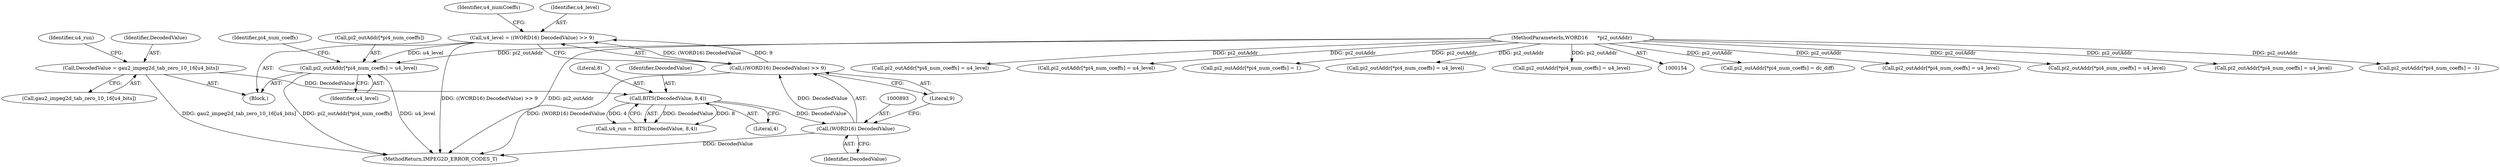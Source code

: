 digraph "0_Android_227c1f829127405e21dab1664393050c652ef71e@array" {
"1000919" [label="(Call,pi2_outAddr[*pi4_num_coeffs] = u4_level)"];
"1000889" [label="(Call,u4_level = ((WORD16) DecodedValue) >> 9)"];
"1000891" [label="(Call,((WORD16) DecodedValue) >> 9)"];
"1000892" [label="(Call,(WORD16) DecodedValue)"];
"1000885" [label="(Call,BITS(DecodedValue, 8,4))"];
"1000878" [label="(Call,DecodedValue = gau2_impeg2d_tab_zero_10_16[u4_bits])"];
"1000156" [label="(MethodParameterIn,WORD16      *pi2_outAddr)"];
"1000305" [label="(Call,pi2_outAddr[*pi4_num_coeffs] = dc_diff)"];
"1000592" [label="(Call,pi2_outAddr[*pi4_num_coeffs] = u4_level)"];
"1000482" [label="(Call,pi2_outAddr[*pi4_num_coeffs] = u4_level)"];
"1000892" [label="(Call,(WORD16) DecodedValue)"];
"1000919" [label="(Call,pi2_outAddr[*pi4_num_coeffs] = u4_level)"];
"1000156" [label="(MethodParameterIn,WORD16      *pi2_outAddr)"];
"1001048" [label="(Call,pi2_outAddr[*pi4_num_coeffs] = u4_level)"];
"1000349" [label="(Call,pi2_outAddr[*pi4_num_coeffs] = -1)"];
"1000978" [label="(Call,pi2_outAddr[*pi4_num_coeffs] = u4_level)"];
"1000920" [label="(Call,pi2_outAddr[*pi4_num_coeffs])"];
"1000651" [label="(Call,pi2_outAddr[*pi4_num_coeffs] = u4_level)"];
"1000854" [label="(Block,)"];
"1000894" [label="(Identifier,DecodedValue)"];
"1000897" [label="(Identifier,u4_numCoeffs)"];
"1000883" [label="(Call,u4_run = BITS(DecodedValue, 8,4))"];
"1000891" [label="(Call,((WORD16) DecodedValue) >> 9)"];
"1000927" [label="(Identifier,pi4_num_coeffs)"];
"1000358" [label="(Call,pi2_outAddr[*pi4_num_coeffs] = 1)"];
"1000884" [label="(Identifier,u4_run)"];
"1000879" [label="(Identifier,DecodedValue)"];
"1001092" [label="(MethodReturn,IMPEG2D_ERROR_CODES_T)"];
"1000880" [label="(Call,gau2_impeg2d_tab_zero_10_16[u4_bits])"];
"1000721" [label="(Call,pi2_outAddr[*pi4_num_coeffs] = u4_level)"];
"1000889" [label="(Call,u4_level = ((WORD16) DecodedValue) >> 9)"];
"1000888" [label="(Literal,4)"];
"1000878" [label="(Call,DecodedValue = gau2_impeg2d_tab_zero_10_16[u4_bits])"];
"1000895" [label="(Literal,9)"];
"1000924" [label="(Identifier,u4_level)"];
"1000890" [label="(Identifier,u4_level)"];
"1000887" [label="(Literal,8)"];
"1000822" [label="(Call,pi2_outAddr[*pi4_num_coeffs] = u4_level)"];
"1000886" [label="(Identifier,DecodedValue)"];
"1000885" [label="(Call,BITS(DecodedValue, 8,4))"];
"1000919" -> "1000854"  [label="AST: "];
"1000919" -> "1000924"  [label="CFG: "];
"1000920" -> "1000919"  [label="AST: "];
"1000924" -> "1000919"  [label="AST: "];
"1000927" -> "1000919"  [label="CFG: "];
"1000919" -> "1001092"  [label="DDG: pi2_outAddr[*pi4_num_coeffs]"];
"1000919" -> "1001092"  [label="DDG: u4_level"];
"1000889" -> "1000919"  [label="DDG: u4_level"];
"1000156" -> "1000919"  [label="DDG: pi2_outAddr"];
"1000889" -> "1000854"  [label="AST: "];
"1000889" -> "1000891"  [label="CFG: "];
"1000890" -> "1000889"  [label="AST: "];
"1000891" -> "1000889"  [label="AST: "];
"1000897" -> "1000889"  [label="CFG: "];
"1000889" -> "1001092"  [label="DDG: ((WORD16) DecodedValue) >> 9"];
"1000891" -> "1000889"  [label="DDG: (WORD16) DecodedValue"];
"1000891" -> "1000889"  [label="DDG: 9"];
"1000891" -> "1000895"  [label="CFG: "];
"1000892" -> "1000891"  [label="AST: "];
"1000895" -> "1000891"  [label="AST: "];
"1000891" -> "1001092"  [label="DDG: (WORD16) DecodedValue"];
"1000892" -> "1000891"  [label="DDG: DecodedValue"];
"1000892" -> "1000894"  [label="CFG: "];
"1000893" -> "1000892"  [label="AST: "];
"1000894" -> "1000892"  [label="AST: "];
"1000895" -> "1000892"  [label="CFG: "];
"1000892" -> "1001092"  [label="DDG: DecodedValue"];
"1000885" -> "1000892"  [label="DDG: DecodedValue"];
"1000885" -> "1000883"  [label="AST: "];
"1000885" -> "1000888"  [label="CFG: "];
"1000886" -> "1000885"  [label="AST: "];
"1000887" -> "1000885"  [label="AST: "];
"1000888" -> "1000885"  [label="AST: "];
"1000883" -> "1000885"  [label="CFG: "];
"1000885" -> "1000883"  [label="DDG: DecodedValue"];
"1000885" -> "1000883"  [label="DDG: 8"];
"1000885" -> "1000883"  [label="DDG: 4"];
"1000878" -> "1000885"  [label="DDG: DecodedValue"];
"1000878" -> "1000854"  [label="AST: "];
"1000878" -> "1000880"  [label="CFG: "];
"1000879" -> "1000878"  [label="AST: "];
"1000880" -> "1000878"  [label="AST: "];
"1000884" -> "1000878"  [label="CFG: "];
"1000878" -> "1001092"  [label="DDG: gau2_impeg2d_tab_zero_10_16[u4_bits]"];
"1000156" -> "1000154"  [label="AST: "];
"1000156" -> "1001092"  [label="DDG: pi2_outAddr"];
"1000156" -> "1000305"  [label="DDG: pi2_outAddr"];
"1000156" -> "1000349"  [label="DDG: pi2_outAddr"];
"1000156" -> "1000358"  [label="DDG: pi2_outAddr"];
"1000156" -> "1000482"  [label="DDG: pi2_outAddr"];
"1000156" -> "1000592"  [label="DDG: pi2_outAddr"];
"1000156" -> "1000651"  [label="DDG: pi2_outAddr"];
"1000156" -> "1000721"  [label="DDG: pi2_outAddr"];
"1000156" -> "1000822"  [label="DDG: pi2_outAddr"];
"1000156" -> "1000978"  [label="DDG: pi2_outAddr"];
"1000156" -> "1001048"  [label="DDG: pi2_outAddr"];
}
